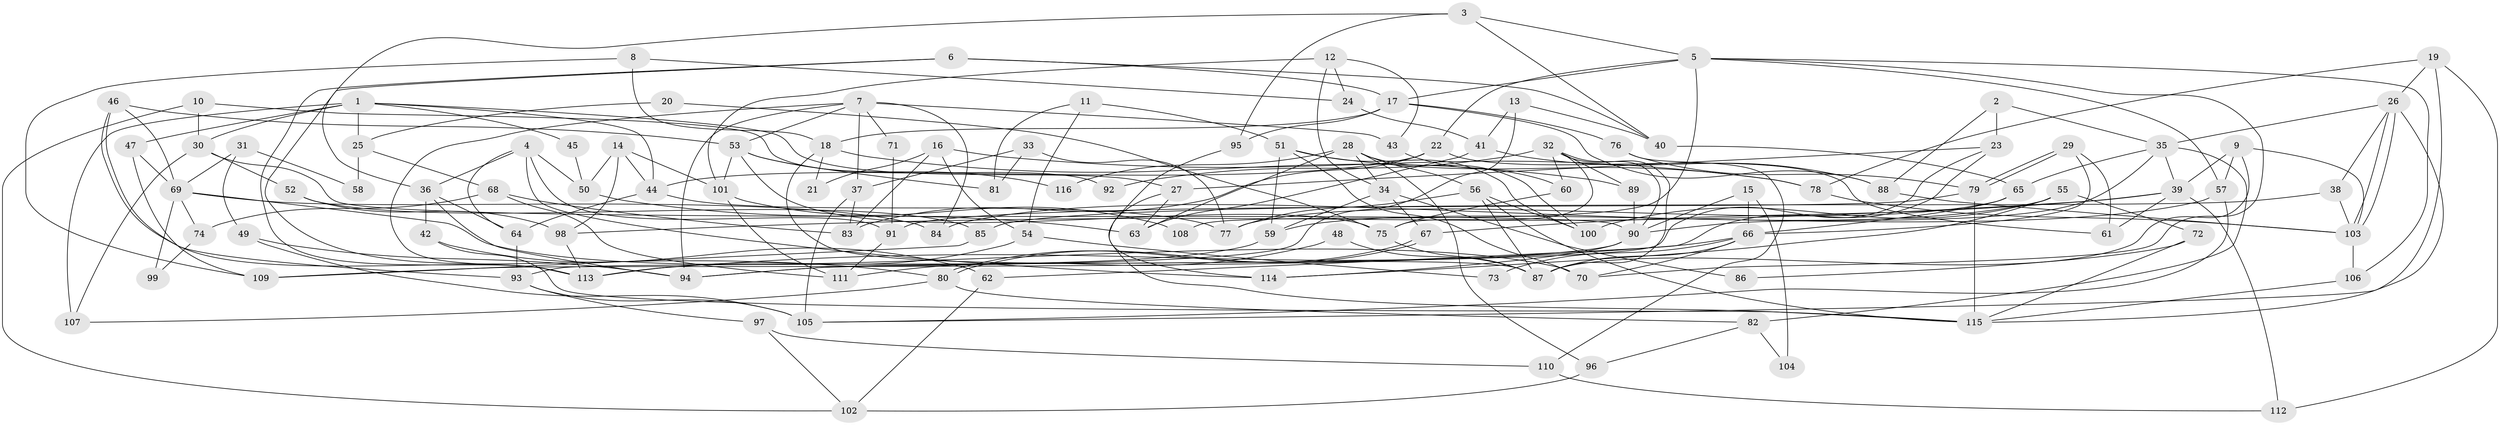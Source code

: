 // coarse degree distribution, {9: 0.06666666666666667, 5: 0.17333333333333334, 8: 0.10666666666666667, 6: 0.09333333333333334, 3: 0.18666666666666668, 4: 0.16, 2: 0.12, 10: 0.013333333333333334, 7: 0.06666666666666667, 1: 0.013333333333333334}
// Generated by graph-tools (version 1.1) at 2025/52/02/27/25 19:52:07]
// undirected, 116 vertices, 232 edges
graph export_dot {
graph [start="1"]
  node [color=gray90,style=filled];
  1;
  2;
  3;
  4;
  5;
  6;
  7;
  8;
  9;
  10;
  11;
  12;
  13;
  14;
  15;
  16;
  17;
  18;
  19;
  20;
  21;
  22;
  23;
  24;
  25;
  26;
  27;
  28;
  29;
  30;
  31;
  32;
  33;
  34;
  35;
  36;
  37;
  38;
  39;
  40;
  41;
  42;
  43;
  44;
  45;
  46;
  47;
  48;
  49;
  50;
  51;
  52;
  53;
  54;
  55;
  56;
  57;
  58;
  59;
  60;
  61;
  62;
  63;
  64;
  65;
  66;
  67;
  68;
  69;
  70;
  71;
  72;
  73;
  74;
  75;
  76;
  77;
  78;
  79;
  80;
  81;
  82;
  83;
  84;
  85;
  86;
  87;
  88;
  89;
  90;
  91;
  92;
  93;
  94;
  95;
  96;
  97;
  98;
  99;
  100;
  101;
  102;
  103;
  104;
  105;
  106;
  107;
  108;
  109;
  110;
  111;
  112;
  113;
  114;
  115;
  116;
  1 -- 27;
  1 -- 30;
  1 -- 25;
  1 -- 44;
  1 -- 45;
  1 -- 47;
  1 -- 107;
  2 -- 35;
  2 -- 88;
  2 -- 23;
  3 -- 95;
  3 -- 40;
  3 -- 5;
  3 -- 36;
  4 -- 64;
  4 -- 50;
  4 -- 36;
  4 -- 91;
  4 -- 114;
  5 -- 70;
  5 -- 17;
  5 -- 22;
  5 -- 57;
  5 -- 106;
  5 -- 108;
  6 -- 80;
  6 -- 113;
  6 -- 17;
  6 -- 40;
  7 -- 113;
  7 -- 37;
  7 -- 43;
  7 -- 53;
  7 -- 71;
  7 -- 84;
  7 -- 94;
  8 -- 109;
  8 -- 18;
  8 -- 24;
  9 -- 39;
  9 -- 103;
  9 -- 57;
  9 -- 87;
  10 -- 102;
  10 -- 30;
  10 -- 92;
  11 -- 54;
  11 -- 51;
  11 -- 81;
  12 -- 34;
  12 -- 43;
  12 -- 24;
  12 -- 101;
  13 -- 94;
  13 -- 41;
  13 -- 40;
  14 -- 44;
  14 -- 101;
  14 -- 50;
  14 -- 98;
  15 -- 66;
  15 -- 90;
  15 -- 104;
  16 -- 83;
  16 -- 78;
  16 -- 21;
  16 -- 54;
  17 -- 18;
  17 -- 76;
  17 -- 88;
  17 -- 95;
  18 -- 87;
  18 -- 21;
  18 -- 89;
  19 -- 105;
  19 -- 26;
  19 -- 78;
  19 -- 112;
  20 -- 75;
  20 -- 25;
  22 -- 44;
  22 -- 61;
  22 -- 83;
  23 -- 93;
  23 -- 27;
  23 -- 62;
  24 -- 41;
  25 -- 68;
  25 -- 58;
  26 -- 103;
  26 -- 103;
  26 -- 115;
  26 -- 35;
  26 -- 38;
  27 -- 63;
  27 -- 115;
  28 -- 56;
  28 -- 34;
  28 -- 63;
  28 -- 96;
  28 -- 100;
  28 -- 116;
  29 -- 79;
  29 -- 79;
  29 -- 66;
  29 -- 61;
  30 -- 107;
  30 -- 90;
  30 -- 52;
  31 -- 49;
  31 -- 69;
  31 -- 58;
  32 -- 90;
  32 -- 75;
  32 -- 60;
  32 -- 87;
  32 -- 89;
  32 -- 92;
  33 -- 77;
  33 -- 81;
  33 -- 37;
  34 -- 59;
  34 -- 67;
  34 -- 86;
  35 -- 90;
  35 -- 39;
  35 -- 65;
  35 -- 82;
  36 -- 42;
  36 -- 64;
  36 -- 94;
  37 -- 105;
  37 -- 83;
  38 -- 103;
  38 -- 85;
  39 -- 61;
  39 -- 67;
  39 -- 98;
  39 -- 112;
  40 -- 65;
  41 -- 88;
  41 -- 63;
  42 -- 115;
  42 -- 62;
  43 -- 60;
  44 -- 77;
  44 -- 64;
  45 -- 50;
  46 -- 69;
  46 -- 113;
  46 -- 53;
  46 -- 93;
  47 -- 109;
  47 -- 69;
  48 -- 87;
  48 -- 111;
  49 -- 94;
  49 -- 105;
  50 -- 63;
  51 -- 100;
  51 -- 59;
  51 -- 70;
  51 -- 78;
  52 -- 98;
  52 -- 85;
  53 -- 75;
  53 -- 81;
  53 -- 101;
  53 -- 116;
  54 -- 113;
  54 -- 73;
  55 -- 100;
  55 -- 84;
  55 -- 72;
  55 -- 114;
  56 -- 115;
  56 -- 87;
  56 -- 77;
  56 -- 100;
  57 -- 59;
  57 -- 105;
  59 -- 94;
  60 -- 75;
  62 -- 102;
  64 -- 93;
  65 -- 66;
  65 -- 77;
  66 -- 87;
  66 -- 70;
  66 -- 73;
  66 -- 113;
  67 -- 80;
  67 -- 80;
  68 -- 83;
  68 -- 111;
  68 -- 74;
  69 -- 70;
  69 -- 74;
  69 -- 84;
  69 -- 99;
  71 -- 91;
  72 -- 115;
  72 -- 86;
  74 -- 99;
  75 -- 87;
  76 -- 79;
  76 -- 110;
  78 -- 103;
  79 -- 115;
  79 -- 91;
  80 -- 82;
  80 -- 107;
  82 -- 96;
  82 -- 104;
  85 -- 109;
  88 -- 103;
  89 -- 90;
  90 -- 114;
  90 -- 109;
  91 -- 111;
  93 -- 97;
  93 -- 105;
  95 -- 114;
  96 -- 102;
  97 -- 110;
  97 -- 102;
  98 -- 113;
  101 -- 108;
  101 -- 111;
  103 -- 106;
  106 -- 115;
  110 -- 112;
}
